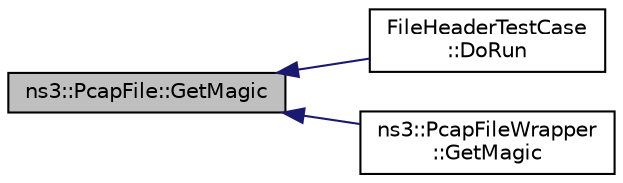 digraph "ns3::PcapFile::GetMagic"
{
  edge [fontname="Helvetica",fontsize="10",labelfontname="Helvetica",labelfontsize="10"];
  node [fontname="Helvetica",fontsize="10",shape=record];
  rankdir="LR";
  Node1 [label="ns3::PcapFile::GetMagic",height=0.2,width=0.4,color="black", fillcolor="grey75", style="filled", fontcolor="black"];
  Node1 -> Node2 [dir="back",color="midnightblue",fontsize="10",style="solid"];
  Node2 [label="FileHeaderTestCase\l::DoRun",height=0.2,width=0.4,color="black", fillcolor="white", style="filled",URL="$d6/d33/classFileHeaderTestCase.html#a22d10594519437accb25ffb42e89068c",tooltip="Implementation to actually run this TestCase. "];
  Node1 -> Node3 [dir="back",color="midnightblue",fontsize="10",style="solid"];
  Node3 [label="ns3::PcapFileWrapper\l::GetMagic",height=0.2,width=0.4,color="black", fillcolor="white", style="filled",URL="$d0/d37/classns3_1_1PcapFileWrapper.html#abb2104cf35129697f72a4d71f2e7d90b",tooltip="Returns the magic number of the pcap file as defined by the magic_number field in the pcap global hea..."];
}
